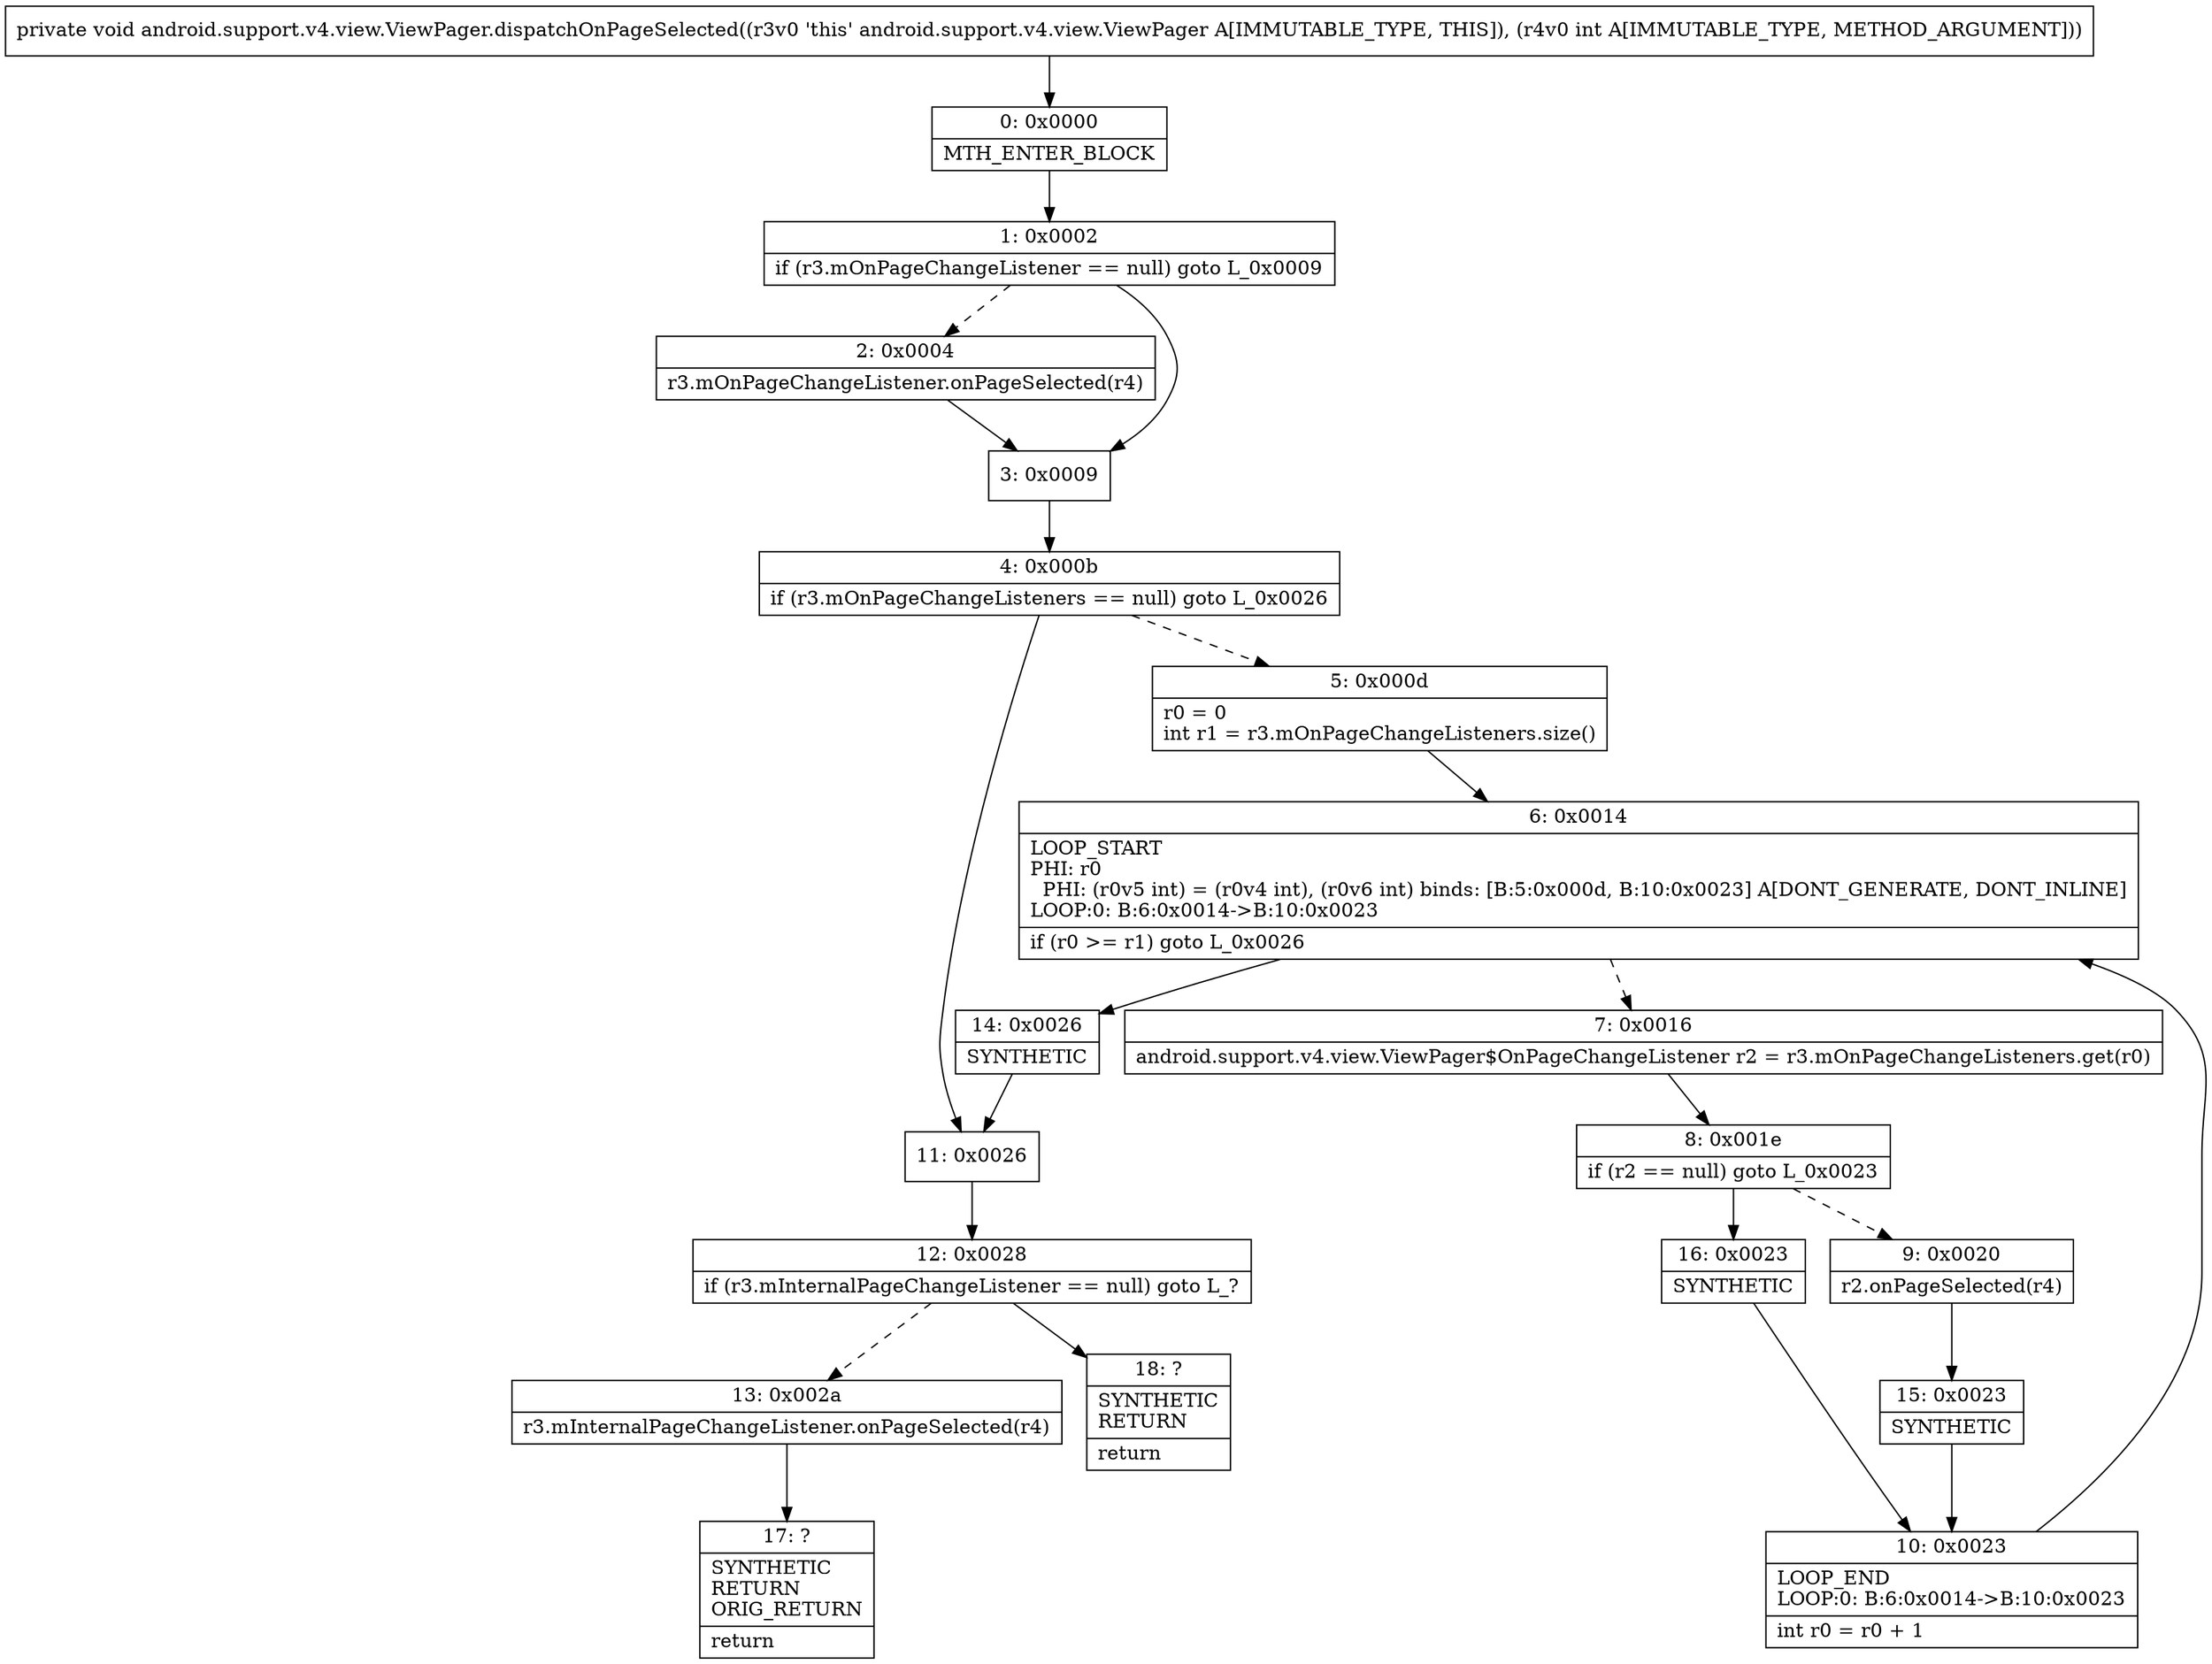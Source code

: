 digraph "CFG forandroid.support.v4.view.ViewPager.dispatchOnPageSelected(I)V" {
Node_0 [shape=record,label="{0\:\ 0x0000|MTH_ENTER_BLOCK\l}"];
Node_1 [shape=record,label="{1\:\ 0x0002|if (r3.mOnPageChangeListener == null) goto L_0x0009\l}"];
Node_2 [shape=record,label="{2\:\ 0x0004|r3.mOnPageChangeListener.onPageSelected(r4)\l}"];
Node_3 [shape=record,label="{3\:\ 0x0009}"];
Node_4 [shape=record,label="{4\:\ 0x000b|if (r3.mOnPageChangeListeners == null) goto L_0x0026\l}"];
Node_5 [shape=record,label="{5\:\ 0x000d|r0 = 0\lint r1 = r3.mOnPageChangeListeners.size()\l}"];
Node_6 [shape=record,label="{6\:\ 0x0014|LOOP_START\lPHI: r0 \l  PHI: (r0v5 int) = (r0v4 int), (r0v6 int) binds: [B:5:0x000d, B:10:0x0023] A[DONT_GENERATE, DONT_INLINE]\lLOOP:0: B:6:0x0014\-\>B:10:0x0023\l|if (r0 \>= r1) goto L_0x0026\l}"];
Node_7 [shape=record,label="{7\:\ 0x0016|android.support.v4.view.ViewPager$OnPageChangeListener r2 = r3.mOnPageChangeListeners.get(r0)\l}"];
Node_8 [shape=record,label="{8\:\ 0x001e|if (r2 == null) goto L_0x0023\l}"];
Node_9 [shape=record,label="{9\:\ 0x0020|r2.onPageSelected(r4)\l}"];
Node_10 [shape=record,label="{10\:\ 0x0023|LOOP_END\lLOOP:0: B:6:0x0014\-\>B:10:0x0023\l|int r0 = r0 + 1\l}"];
Node_11 [shape=record,label="{11\:\ 0x0026}"];
Node_12 [shape=record,label="{12\:\ 0x0028|if (r3.mInternalPageChangeListener == null) goto L_?\l}"];
Node_13 [shape=record,label="{13\:\ 0x002a|r3.mInternalPageChangeListener.onPageSelected(r4)\l}"];
Node_14 [shape=record,label="{14\:\ 0x0026|SYNTHETIC\l}"];
Node_15 [shape=record,label="{15\:\ 0x0023|SYNTHETIC\l}"];
Node_16 [shape=record,label="{16\:\ 0x0023|SYNTHETIC\l}"];
Node_17 [shape=record,label="{17\:\ ?|SYNTHETIC\lRETURN\lORIG_RETURN\l|return\l}"];
Node_18 [shape=record,label="{18\:\ ?|SYNTHETIC\lRETURN\l|return\l}"];
MethodNode[shape=record,label="{private void android.support.v4.view.ViewPager.dispatchOnPageSelected((r3v0 'this' android.support.v4.view.ViewPager A[IMMUTABLE_TYPE, THIS]), (r4v0 int A[IMMUTABLE_TYPE, METHOD_ARGUMENT])) }"];
MethodNode -> Node_0;
Node_0 -> Node_1;
Node_1 -> Node_2[style=dashed];
Node_1 -> Node_3;
Node_2 -> Node_3;
Node_3 -> Node_4;
Node_4 -> Node_5[style=dashed];
Node_4 -> Node_11;
Node_5 -> Node_6;
Node_6 -> Node_7[style=dashed];
Node_6 -> Node_14;
Node_7 -> Node_8;
Node_8 -> Node_9[style=dashed];
Node_8 -> Node_16;
Node_9 -> Node_15;
Node_10 -> Node_6;
Node_11 -> Node_12;
Node_12 -> Node_13[style=dashed];
Node_12 -> Node_18;
Node_13 -> Node_17;
Node_14 -> Node_11;
Node_15 -> Node_10;
Node_16 -> Node_10;
}


